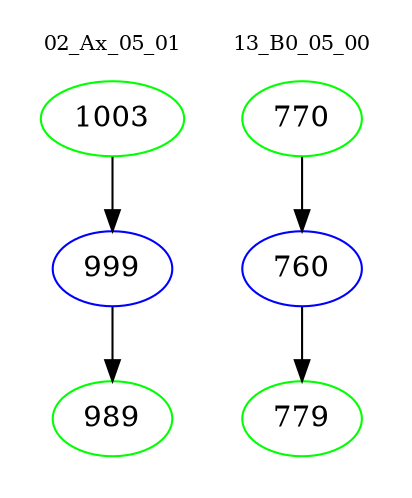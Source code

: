 digraph{
subgraph cluster_0 {
color = white
label = "02_Ax_05_01";
fontsize=10;
T0_1003 [label="1003", color="green"]
T0_1003 -> T0_999 [color="black"]
T0_999 [label="999", color="blue"]
T0_999 -> T0_989 [color="black"]
T0_989 [label="989", color="green"]
}
subgraph cluster_1 {
color = white
label = "13_B0_05_00";
fontsize=10;
T1_770 [label="770", color="green"]
T1_770 -> T1_760 [color="black"]
T1_760 [label="760", color="blue"]
T1_760 -> T1_779 [color="black"]
T1_779 [label="779", color="green"]
}
}
